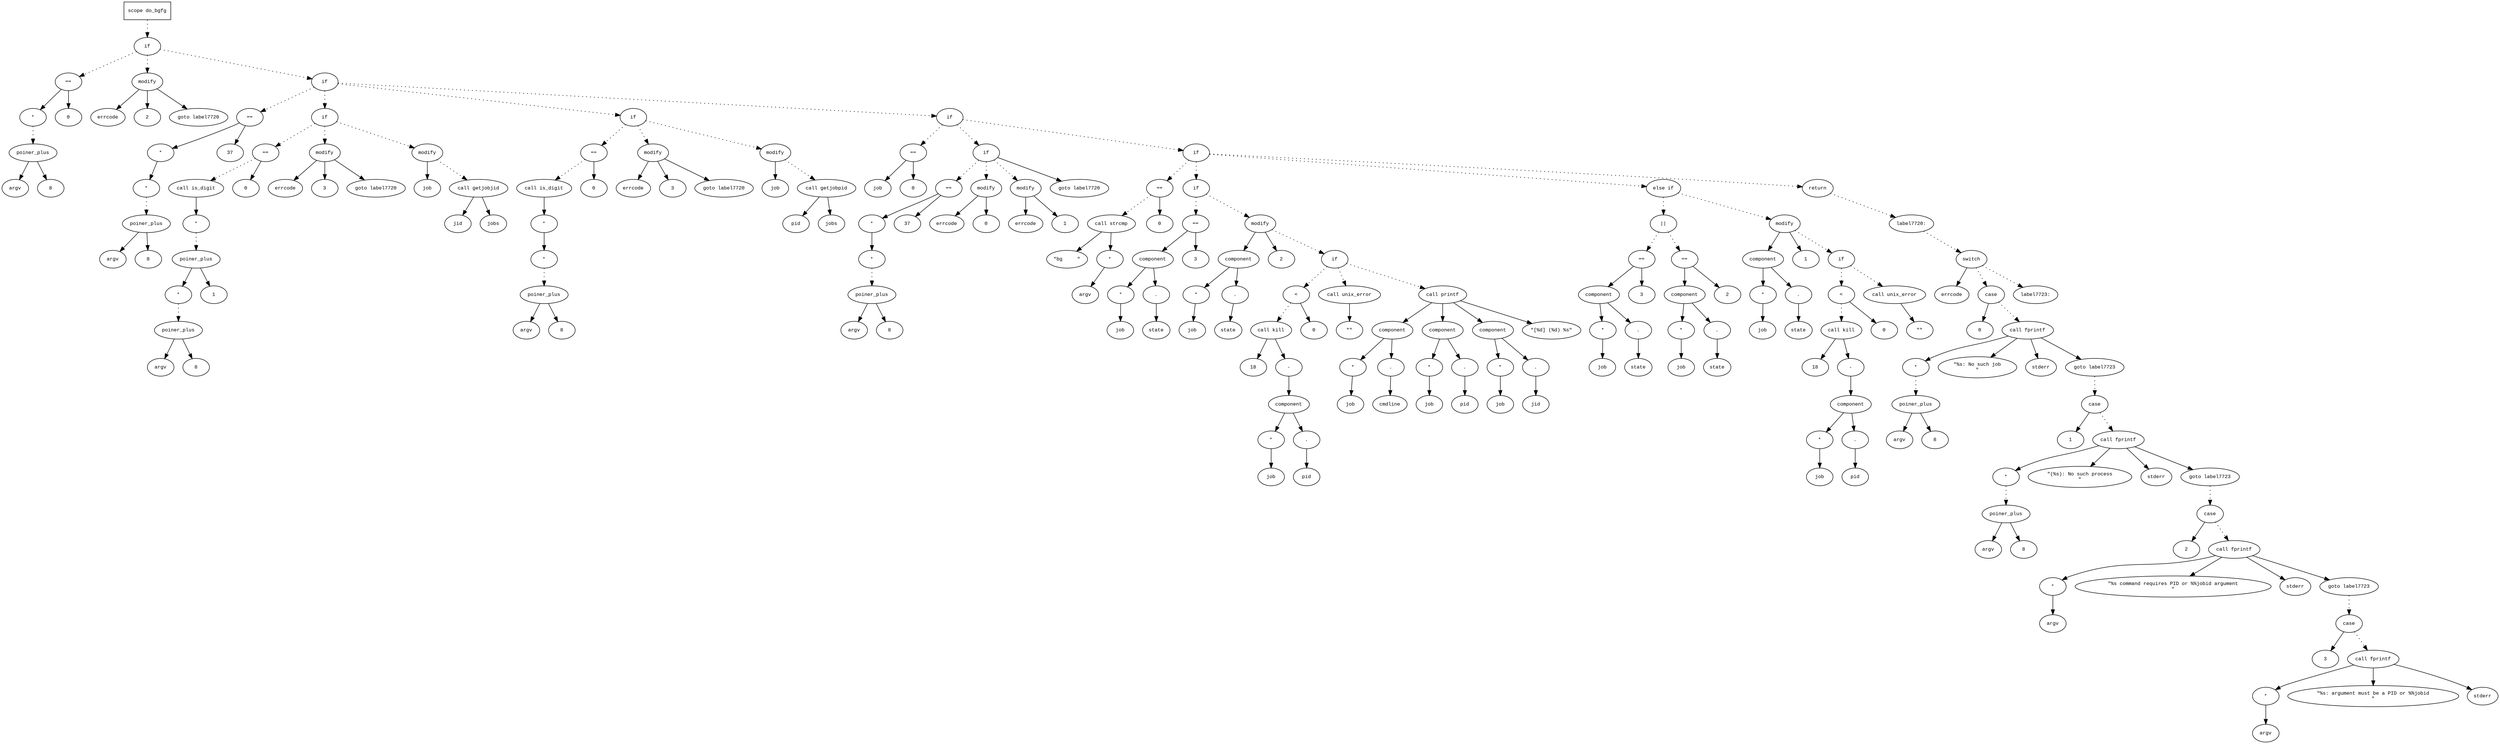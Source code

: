 digraph AST {
  graph [fontname="Times New Roman",fontsize=10];
  node  [fontname="Courier New",fontsize=10];
  edge  [fontname="Times New Roman",fontsize=10];

  node1 [label="scope do_bgfg",shape=box];
  node2 [label="if",shape=ellipse];
  node1 -> node2 [style=dotted];
  node3 [label="==",shape=ellipse];
  node4 [label="*",shape=ellipse];
  node5 [label="poiner_plus",shape=ellipse];
  node6 [label="argv",shape=ellipse];
  node5 -> node6;
  node7 [label="8",shape=ellipse];
  node5 -> node7;
  node4 -> node5 [style=dotted];
  node3 -> node4;
  node8 [label="0",shape=ellipse];
  node3 -> node8;
  node2 -> node3 [style=dotted];
  node9 [label="modify",shape=ellipse];
  node10 [label="errcode",shape=ellipse];
  node9 -> node10;
  node11 [label="2",shape=ellipse];
  node9 -> node11;
  node2 -> node9 [style=dotted];
  node12 [label="goto label7720",shape=ellipse];
  node9 -> node12;
  node13 [label="if",shape=ellipse];
  node2 -> node13 [style=dotted];
  node14 [label="==",shape=ellipse];
  node15 [label="*",shape=ellipse];
  node16 [label="*",shape=ellipse];
  node17 [label="poiner_plus",shape=ellipse];
  node18 [label="argv",shape=ellipse];
  node17 -> node18;
  node19 [label="8",shape=ellipse];
  node17 -> node19;
  node16 -> node17 [style=dotted];
  node15 -> node16;
  node14 -> node15;
  node20 [label="37",shape=ellipse];
  node14 -> node20;
  node13 -> node14 [style=dotted];
  node21 [label="if",shape=ellipse];
  node13 -> node21 [style=dotted];
  node22 [label="==",shape=ellipse];
  node23 [label="call is_digit",shape=ellipse];
  node24 [label="*",shape=ellipse];
  node25 [label="poiner_plus",shape=ellipse];
  node26 [label="*",shape=ellipse];
  node27 [label="poiner_plus",shape=ellipse];
  node28 [label="argv",shape=ellipse];
  node27 -> node28;
  node29 [label="8",shape=ellipse];
  node27 -> node29;
  node26 -> node27 [style=dotted];
  node25 -> node26;
  node30 [label="1",shape=ellipse];
  node25 -> node30;
  node24 -> node25 [style=dotted];
  node23 -> node24;
  node22 -> node23 [style=dotted];
  node31 [label="0",shape=ellipse];
  node22 -> node31;
  node21 -> node22 [style=dotted];
  node32 [label="modify",shape=ellipse];
  node33 [label="errcode",shape=ellipse];
  node32 -> node33;
  node34 [label="3",shape=ellipse];
  node32 -> node34;
  node21 -> node32 [style=dotted];
  node35 [label="goto label7720",shape=ellipse];
  node32 -> node35;
  node36 [label="modify",shape=ellipse];
  node37 [label="job",shape=ellipse];
  node36 -> node37;
  node38 [label="call getjobjid",shape=ellipse];
  node39 [label="jid",shape=ellipse];
  node38 -> node39;
  node40 [label="jobs",shape=ellipse];
  node38 -> node40;
  node36 -> node38 [style=dotted];
  node21 -> node36 [style=dotted];
  node41 [label="if",shape=ellipse];
  node13 -> node41 [style=dotted];
  node42 [label="==",shape=ellipse];
  node43 [label="call is_digit",shape=ellipse];
  node44 [label="*",shape=ellipse];
  node45 [label="*",shape=ellipse];
  node46 [label="poiner_plus",shape=ellipse];
  node47 [label="argv",shape=ellipse];
  node46 -> node47;
  node48 [label="8",shape=ellipse];
  node46 -> node48;
  node45 -> node46 [style=dotted];
  node44 -> node45;
  node43 -> node44;
  node42 -> node43 [style=dotted];
  node49 [label="0",shape=ellipse];
  node42 -> node49;
  node41 -> node42 [style=dotted];
  node50 [label="modify",shape=ellipse];
  node51 [label="errcode",shape=ellipse];
  node50 -> node51;
  node52 [label="3",shape=ellipse];
  node50 -> node52;
  node41 -> node50 [style=dotted];
  node53 [label="goto label7720",shape=ellipse];
  node50 -> node53;
  node54 [label="modify",shape=ellipse];
  node55 [label="job",shape=ellipse];
  node54 -> node55;
  node56 [label="call getjobpid",shape=ellipse];
  node57 [label="pid",shape=ellipse];
  node56 -> node57;
  node58 [label="jobs",shape=ellipse];
  node56 -> node58;
  node54 -> node56 [style=dotted];
  node41 -> node54 [style=dotted];
  node59 [label="if",shape=ellipse];
  node13 -> node59 [style=dotted];
  node60 [label="==",shape=ellipse];
  node61 [label="job",shape=ellipse];
  node60 -> node61;
  node62 [label="0",shape=ellipse];
  node60 -> node62;
  node59 -> node60 [style=dotted];
  node63 [label="if",shape=ellipse];
  node59 -> node63 [style=dotted];
  node64 [label="==",shape=ellipse];
  node65 [label="*",shape=ellipse];
  node66 [label="*",shape=ellipse];
  node67 [label="poiner_plus",shape=ellipse];
  node68 [label="argv",shape=ellipse];
  node67 -> node68;
  node69 [label="8",shape=ellipse];
  node67 -> node69;
  node66 -> node67 [style=dotted];
  node65 -> node66;
  node64 -> node65;
  node70 [label="37",shape=ellipse];
  node64 -> node70;
  node63 -> node64 [style=dotted];
  node71 [label="modify",shape=ellipse];
  node72 [label="errcode",shape=ellipse];
  node71 -> node72;
  node73 [label="0",shape=ellipse];
  node71 -> node73;
  node63 -> node71 [style=dotted];
  node74 [label="modify",shape=ellipse];
  node75 [label="errcode",shape=ellipse];
  node74 -> node75;
  node76 [label="1",shape=ellipse];
  node74 -> node76;
  node63 -> node74 [style=dotted];
  node77 [label="goto label7720",shape=ellipse];
  node63 -> node77;
  node78 [label="if",shape=ellipse];
  node59 -> node78 [style=dotted];
  node79 [label="==",shape=ellipse];
  node80 [label="call strcmp",shape=ellipse];
  node81 [label="\"bg     \"",shape=ellipse];
  node80 -> node81;
  node82 [label="*",shape=ellipse];
  node83 [label="argv",shape=ellipse];
  node82 -> node83;
  node80 -> node82;
  node79 -> node80 [style=dotted];
  node84 [label="0",shape=ellipse];
  node79 -> node84;
  node78 -> node79 [style=dotted];
  node85 [label="if",shape=ellipse];
  node78 -> node85 [style=dotted];
  node86 [label="==",shape=ellipse];
  node87 [label="component",shape=ellipse];
  node86 -> node87;
  node88 [label="*",shape=ellipse];
  node89 [label="job",shape=ellipse];
  node88 -> node89;
  node87 -> node88;
  node90 [label=".",shape=ellipse];
  node87 -> node90;
  node91 [label="state",shape=ellipse];
  node90 -> node91;
  node92 [label="3",shape=ellipse];
  node86 -> node92;
  node85 -> node86 [style=dotted];
  node93 [label="modify",shape=ellipse];
  node94 [label="component",shape=ellipse];
  node93 -> node94;
  node95 [label="*",shape=ellipse];
  node96 [label="job",shape=ellipse];
  node95 -> node96;
  node94 -> node95;
  node97 [label=".",shape=ellipse];
  node94 -> node97;
  node98 [label="state",shape=ellipse];
  node97 -> node98;
  node99 [label="2",shape=ellipse];
  node93 -> node99;
  node85 -> node93 [style=dotted];
  node100 [label="if",shape=ellipse];
  node93 -> node100 [style=dotted];
  node101 [label="<",shape=ellipse];
  node102 [label="call kill",shape=ellipse];
  node103 [label="18",shape=ellipse];
  node102 -> node103;
  node104 [label="-",shape=ellipse];
  node105 [label="component",shape=ellipse];
  node104 -> node105;
  node106 [label="*",shape=ellipse];
  node107 [label="job",shape=ellipse];
  node106 -> node107;
  node105 -> node106;
  node108 [label=".",shape=ellipse];
  node105 -> node108;
  node109 [label="pid",shape=ellipse];
  node108 -> node109;
  node102 -> node104;
  node101 -> node102 [style=dotted];
  node110 [label="0",shape=ellipse];
  node101 -> node110;
  node100 -> node101 [style=dotted];
  node111 [label="call unix_error",shape=ellipse];
  node112 [label="\"\"",shape=ellipse];
  node111 -> node112;
  node100 -> node111 [style=dotted];
  node113 [label="call printf",shape=ellipse];
  node114 [label="component",shape=ellipse];
  node113 -> node114;
  node115 [label="*",shape=ellipse];
  node116 [label="job",shape=ellipse];
  node115 -> node116;
  node114 -> node115;
  node117 [label=".",shape=ellipse];
  node114 -> node117;
  node118 [label="cmdline",shape=ellipse];
  node117 -> node118;
  node119 [label="component",shape=ellipse];
  node113 -> node119;
  node120 [label="*",shape=ellipse];
  node121 [label="job",shape=ellipse];
  node120 -> node121;
  node119 -> node120;
  node122 [label=".",shape=ellipse];
  node119 -> node122;
  node123 [label="pid",shape=ellipse];
  node122 -> node123;
  node124 [label="component",shape=ellipse];
  node113 -> node124;
  node125 [label="*",shape=ellipse];
  node126 [label="job",shape=ellipse];
  node125 -> node126;
  node124 -> node125;
  node127 [label=".",shape=ellipse];
  node124 -> node127;
  node128 [label="jid",shape=ellipse];
  node127 -> node128;
  node129 [label="\"[%d] (%d) %s\"",shape=ellipse];
  node113 -> node129;
  node100 -> node113 [style=dotted];
  node130 [label="else if",shape=ellipse];
  node78 -> node130 [style=dotted];
  node131 [label="||",shape=ellipse];
  node132 [label="==",shape=ellipse];
  node133 [label="component",shape=ellipse];
  node132 -> node133;
  node134 [label="*",shape=ellipse];
  node135 [label="job",shape=ellipse];
  node134 -> node135;
  node133 -> node134;
  node136 [label=".",shape=ellipse];
  node133 -> node136;
  node137 [label="state",shape=ellipse];
  node136 -> node137;
  node138 [label="3",shape=ellipse];
  node132 -> node138;
  node131 -> node132 [style=dotted];
  node139 [label="==",shape=ellipse];
  node140 [label="component",shape=ellipse];
  node139 -> node140;
  node141 [label="*",shape=ellipse];
  node142 [label="job",shape=ellipse];
  node141 -> node142;
  node140 -> node141;
  node143 [label=".",shape=ellipse];
  node140 -> node143;
  node144 [label="state",shape=ellipse];
  node143 -> node144;
  node145 [label="2",shape=ellipse];
  node139 -> node145;
  node131 -> node139 [style=dotted];
  node130 -> node131 [style=dotted];
  node146 [label="modify",shape=ellipse];
  node147 [label="component",shape=ellipse];
  node146 -> node147;
  node148 [label="*",shape=ellipse];
  node149 [label="job",shape=ellipse];
  node148 -> node149;
  node147 -> node148;
  node150 [label=".",shape=ellipse];
  node147 -> node150;
  node151 [label="state",shape=ellipse];
  node150 -> node151;
  node152 [label="1",shape=ellipse];
  node146 -> node152;
  node130 -> node146 [style=dotted];
  node153 [label="if",shape=ellipse];
  node146 -> node153 [style=dotted];
  node154 [label="<",shape=ellipse];
  node155 [label="call kill",shape=ellipse];
  node156 [label="18",shape=ellipse];
  node155 -> node156;
  node157 [label="-",shape=ellipse];
  node158 [label="component",shape=ellipse];
  node157 -> node158;
  node159 [label="*",shape=ellipse];
  node160 [label="job",shape=ellipse];
  node159 -> node160;
  node158 -> node159;
  node161 [label=".",shape=ellipse];
  node158 -> node161;
  node162 [label="pid",shape=ellipse];
  node161 -> node162;
  node155 -> node157;
  node154 -> node155 [style=dotted];
  node163 [label="0",shape=ellipse];
  node154 -> node163;
  node153 -> node154 [style=dotted];
  node164 [label="call unix_error",shape=ellipse];
  node165 [label="\"\"",shape=ellipse];
  node164 -> node165;
  node153 -> node164 [style=dotted];
  node166 [label="return",shape=ellipse];
  node78 -> node166 [style=dotted];
  node167 [label="label7720:",shape=ellipse];
  node166 -> node167 [style=dotted];
  node168 [label="switch",shape=ellipse];
  node169 [label="errcode",shape=ellipse];
  node168 -> node169;
  node170 [label="case",shape=ellipse];
  node171 [label="0",shape=ellipse];
  node170 -> node171;
  node168 -> node170 [style=dotted];
  node172 [label="call fprintf",shape=ellipse];
  node173 [label="*",shape=ellipse];
  node174 [label="poiner_plus",shape=ellipse];
  node175 [label="argv",shape=ellipse];
  node174 -> node175;
  node176 [label="8",shape=ellipse];
  node174 -> node176;
  node173 -> node174 [style=dotted];
  node172 -> node173;
  node177 [label="\"%s: No such job
\"",shape=ellipse];
  node172 -> node177;
  node178 [label="stderr",shape=ellipse];
  node172 -> node178;
  node170 -> node172 [style=dotted];
  node179 [label="goto label7723",shape=ellipse];
  node172 -> node179;
  node180 [label="case",shape=ellipse];
  node181 [label="1",shape=ellipse];
  node180 -> node181;
  node179 -> node180 [style=dotted];
  node182 [label="call fprintf",shape=ellipse];
  node183 [label="*",shape=ellipse];
  node184 [label="poiner_plus",shape=ellipse];
  node185 [label="argv",shape=ellipse];
  node184 -> node185;
  node186 [label="8",shape=ellipse];
  node184 -> node186;
  node183 -> node184 [style=dotted];
  node182 -> node183;
  node187 [label="\"(%s): No such process
\"",shape=ellipse];
  node182 -> node187;
  node188 [label="stderr",shape=ellipse];
  node182 -> node188;
  node180 -> node182 [style=dotted];
  node189 [label="goto label7723",shape=ellipse];
  node182 -> node189;
  node190 [label="case",shape=ellipse];
  node191 [label="2",shape=ellipse];
  node190 -> node191;
  node189 -> node190 [style=dotted];
  node192 [label="call fprintf",shape=ellipse];
  node193 [label="*",shape=ellipse];
  node194 [label="argv",shape=ellipse];
  node193 -> node194;
  node192 -> node193;
  node195 [label="\"%s command requires PID or %%jobid argument
\"",shape=ellipse];
  node192 -> node195;
  node196 [label="stderr",shape=ellipse];
  node192 -> node196;
  node190 -> node192 [style=dotted];
  node197 [label="goto label7723",shape=ellipse];
  node192 -> node197;
  node198 [label="case",shape=ellipse];
  node199 [label="3",shape=ellipse];
  node198 -> node199;
  node197 -> node198 [style=dotted];
  node200 [label="call fprintf",shape=ellipse];
  node201 [label="*",shape=ellipse];
  node202 [label="argv",shape=ellipse];
  node201 -> node202;
  node200 -> node201;
  node203 [label="\"%s: argument must be a PID or %%jobid
\"",shape=ellipse];
  node200 -> node203;
  node204 [label="stderr",shape=ellipse];
  node200 -> node204;
  node198 -> node200 [style=dotted];
  node167 -> node168 [style=dotted];
  node205 [label="label7723:",shape=ellipse];
  node168 -> node205 [style=dotted];
} 